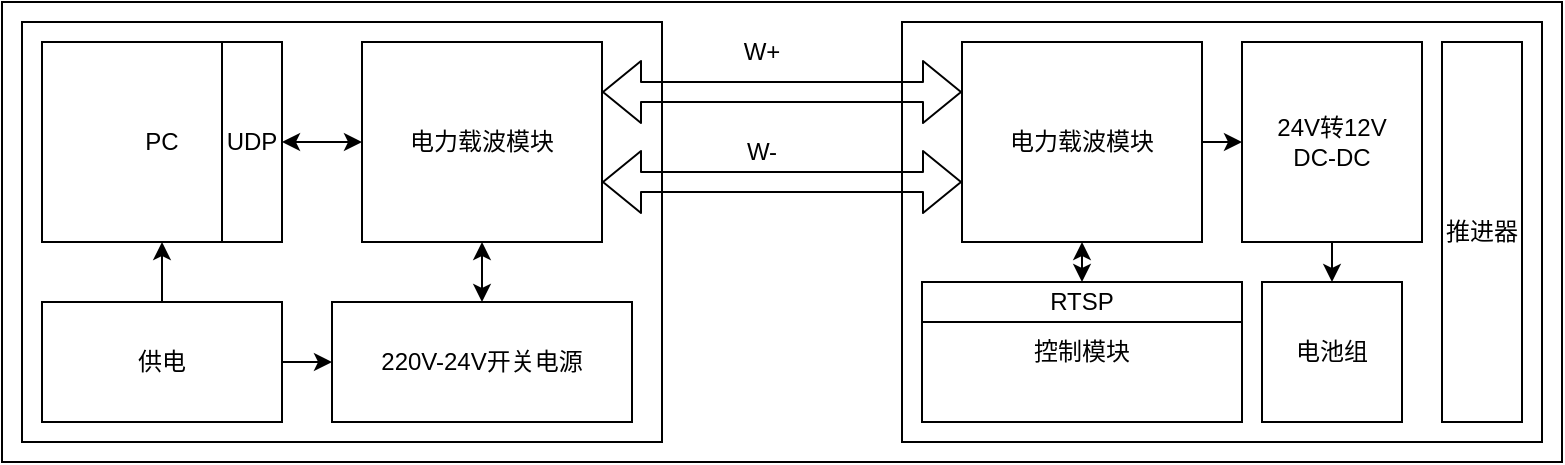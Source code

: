 <mxfile>
    <diagram id="iDhYVuIadrQat14HlqO1" name="第 1 页">
        <mxGraphModel dx="762" dy="574" grid="1" gridSize="10" guides="1" tooltips="1" connect="1" arrows="1" fold="1" page="1" pageScale="1" pageWidth="1169" pageHeight="1654" math="0" shadow="0">
            <root>
                <mxCell id="0"/>
                <mxCell id="1" parent="0"/>
                <mxCell id="32" value="" style="rounded=0;whiteSpace=wrap;html=1;" vertex="1" parent="1">
                    <mxGeometry x="110" y="100" width="780" height="230" as="geometry"/>
                </mxCell>
                <mxCell id="2" value="" style="rounded=0;whiteSpace=wrap;html=1;" parent="1" vertex="1">
                    <mxGeometry x="120" y="110" width="320" height="210" as="geometry"/>
                </mxCell>
                <mxCell id="3" value="" style="rounded=0;whiteSpace=wrap;html=1;" parent="1" vertex="1">
                    <mxGeometry x="560" y="110" width="320" height="210" as="geometry"/>
                </mxCell>
                <mxCell id="4" value="电力载波模块" style="rounded=0;whiteSpace=wrap;html=1;" parent="1" vertex="1">
                    <mxGeometry x="290" y="120" width="120" height="100" as="geometry"/>
                </mxCell>
                <mxCell id="5" value="" style="shape=flexArrow;endArrow=classic;startArrow=classic;html=1;exitX=1;exitY=0.25;exitDx=0;exitDy=0;entryX=0;entryY=0.25;entryDx=0;entryDy=0;" parent="1" source="4" target="6" edge="1">
                    <mxGeometry width="100" height="100" relative="1" as="geometry">
                        <mxPoint x="580" y="490" as="sourcePoint"/>
                        <mxPoint x="680" y="390" as="targetPoint"/>
                    </mxGeometry>
                </mxCell>
                <mxCell id="22" style="edgeStyle=none;html=1;exitX=1;exitY=0.5;exitDx=0;exitDy=0;entryX=0;entryY=0.5;entryDx=0;entryDy=0;" parent="1" source="6" target="21" edge="1">
                    <mxGeometry relative="1" as="geometry"/>
                </mxCell>
                <mxCell id="6" value="电力载波模块" style="rounded=0;whiteSpace=wrap;html=1;" parent="1" vertex="1">
                    <mxGeometry x="590" y="120" width="120" height="100" as="geometry"/>
                </mxCell>
                <mxCell id="7" value="" style="shape=flexArrow;endArrow=classic;startArrow=classic;html=1;exitX=1;exitY=0.25;exitDx=0;exitDy=0;entryX=0;entryY=0.25;entryDx=0;entryDy=0;" parent="1" edge="1">
                    <mxGeometry width="100" height="100" relative="1" as="geometry">
                        <mxPoint x="410" y="190" as="sourcePoint"/>
                        <mxPoint x="590" y="190" as="targetPoint"/>
                    </mxGeometry>
                </mxCell>
                <mxCell id="8" value="W+" style="text;html=1;strokeColor=none;fillColor=none;align=center;verticalAlign=middle;whiteSpace=wrap;rounded=0;" parent="1" vertex="1">
                    <mxGeometry x="460" y="110" width="60" height="30" as="geometry"/>
                </mxCell>
                <mxCell id="9" value="W-" style="text;html=1;strokeColor=none;fillColor=none;align=center;verticalAlign=middle;whiteSpace=wrap;rounded=0;" parent="1" vertex="1">
                    <mxGeometry x="460" y="160" width="60" height="30" as="geometry"/>
                </mxCell>
                <mxCell id="11" value="PC" style="rounded=0;whiteSpace=wrap;html=1;" parent="1" vertex="1">
                    <mxGeometry x="130" y="120" width="120" height="100" as="geometry"/>
                </mxCell>
                <mxCell id="12" value="UDP" style="rounded=0;whiteSpace=wrap;html=1;" parent="1" vertex="1">
                    <mxGeometry x="220" y="120" width="30" height="100" as="geometry"/>
                </mxCell>
                <mxCell id="13" value="" style="endArrow=classic;startArrow=classic;html=1;exitX=1;exitY=0.5;exitDx=0;exitDy=0;entryX=0;entryY=0.5;entryDx=0;entryDy=0;" parent="1" source="12" target="4" edge="1">
                    <mxGeometry width="50" height="50" relative="1" as="geometry">
                        <mxPoint x="310" y="60" as="sourcePoint"/>
                        <mxPoint x="360" y="10" as="targetPoint"/>
                    </mxGeometry>
                </mxCell>
                <mxCell id="14" value="220V-24V开关电源" style="rounded=0;whiteSpace=wrap;html=1;" parent="1" vertex="1">
                    <mxGeometry x="275" y="250" width="150" height="60" as="geometry"/>
                </mxCell>
                <mxCell id="16" value="" style="endArrow=classic;startArrow=classic;html=1;exitX=0.5;exitY=0;exitDx=0;exitDy=0;entryX=0.5;entryY=1;entryDx=0;entryDy=0;" parent="1" source="14" target="4" edge="1">
                    <mxGeometry width="50" height="50" relative="1" as="geometry">
                        <mxPoint x="520" y="280" as="sourcePoint"/>
                        <mxPoint x="570" y="230" as="targetPoint"/>
                    </mxGeometry>
                </mxCell>
                <mxCell id="18" value="" style="edgeStyle=none;html=1;entryX=0.5;entryY=1;entryDx=0;entryDy=0;" parent="1" source="17" target="11" edge="1">
                    <mxGeometry relative="1" as="geometry"/>
                </mxCell>
                <mxCell id="17" value="供电" style="rounded=0;whiteSpace=wrap;html=1;" parent="1" vertex="1">
                    <mxGeometry x="130" y="250" width="120" height="60" as="geometry"/>
                </mxCell>
                <mxCell id="19" value="" style="endArrow=classic;html=1;entryX=0;entryY=0.5;entryDx=0;entryDy=0;exitX=1;exitY=0.5;exitDx=0;exitDy=0;" parent="1" source="17" target="14" edge="1">
                    <mxGeometry width="50" height="50" relative="1" as="geometry">
                        <mxPoint x="230" y="380" as="sourcePoint"/>
                        <mxPoint x="280" y="330" as="targetPoint"/>
                    </mxGeometry>
                </mxCell>
                <mxCell id="20" value="控制模块" style="rounded=0;whiteSpace=wrap;html=1;" parent="1" vertex="1">
                    <mxGeometry x="570" y="240" width="160" height="70" as="geometry"/>
                </mxCell>
                <mxCell id="30" value="" style="edgeStyle=none;html=1;" parent="1" source="21" target="27" edge="1">
                    <mxGeometry relative="1" as="geometry"/>
                </mxCell>
                <mxCell id="21" value="24V转12V&lt;br&gt;DC-DC" style="rounded=0;whiteSpace=wrap;html=1;" parent="1" vertex="1">
                    <mxGeometry x="730" y="120" width="90" height="100" as="geometry"/>
                </mxCell>
                <mxCell id="25" value="" style="endArrow=classic;startArrow=classic;html=1;entryX=0.5;entryY=1;entryDx=0;entryDy=0;exitX=0.5;exitY=0;exitDx=0;exitDy=0;" parent="1" source="20" target="6" edge="1">
                    <mxGeometry width="50" height="50" relative="1" as="geometry">
                        <mxPoint x="540" y="280" as="sourcePoint"/>
                        <mxPoint x="590" y="230" as="targetPoint"/>
                    </mxGeometry>
                </mxCell>
                <mxCell id="26" value="RTSP" style="rounded=0;whiteSpace=wrap;html=1;" parent="1" vertex="1">
                    <mxGeometry x="570" y="240" width="160" height="20" as="geometry"/>
                </mxCell>
                <mxCell id="27" value="电池组" style="rounded=0;whiteSpace=wrap;html=1;" parent="1" vertex="1">
                    <mxGeometry x="740" y="240" width="70" height="70" as="geometry"/>
                </mxCell>
                <mxCell id="31" value="推进器" style="rounded=0;whiteSpace=wrap;html=1;" parent="1" vertex="1">
                    <mxGeometry x="830" y="120" width="40" height="190" as="geometry"/>
                </mxCell>
            </root>
        </mxGraphModel>
    </diagram>
</mxfile>